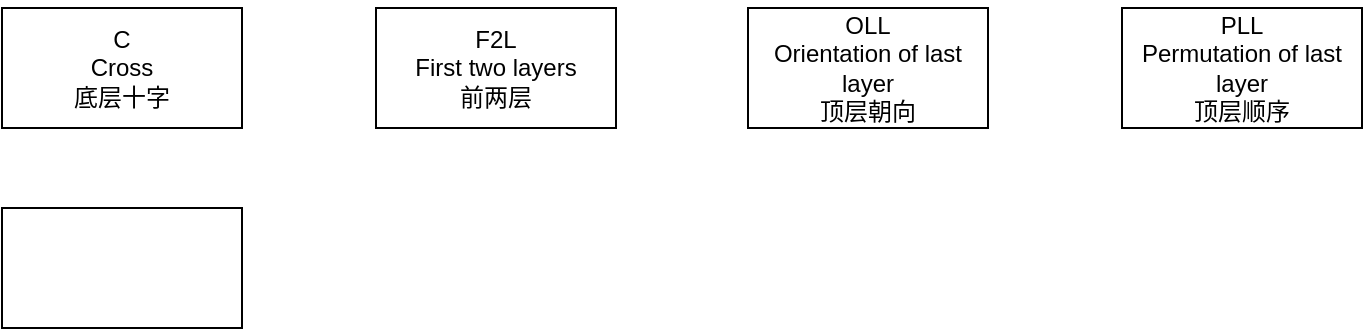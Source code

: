 <mxfile version="24.7.17">
  <diagram name="第 1 页" id="qbaZoFIAaxUXQSAvVybF">
    <mxGraphModel dx="967" dy="542" grid="1" gridSize="10" guides="1" tooltips="1" connect="1" arrows="1" fold="1" page="1" pageScale="1" pageWidth="827" pageHeight="1169" math="0" shadow="0">
      <root>
        <mxCell id="0" />
        <mxCell id="1" parent="0" />
        <mxCell id="U-DEJ9VqRbcO6eVQU_MJ-2" value="C &lt;br&gt;Cross &lt;br&gt;底层十字" style="rounded=0;whiteSpace=wrap;html=1;" vertex="1" parent="1">
          <mxGeometry x="70" y="120" width="120" height="60" as="geometry" />
        </mxCell>
        <mxCell id="U-DEJ9VqRbcO6eVQU_MJ-3" value="&lt;p&gt;F2L &lt;br&gt;First two layers &lt;br&gt;前两层&lt;/p&gt;" style="rounded=0;whiteSpace=wrap;html=1;" vertex="1" parent="1">
          <mxGeometry x="257" y="120" width="120" height="60" as="geometry" />
        </mxCell>
        <mxCell id="U-DEJ9VqRbcO6eVQU_MJ-4" value="OLL&lt;br&gt;Orientation of last layer&lt;br&gt;顶层朝向" style="rounded=0;whiteSpace=wrap;html=1;" vertex="1" parent="1">
          <mxGeometry x="443" y="120" width="120" height="60" as="geometry" />
        </mxCell>
        <mxCell id="U-DEJ9VqRbcO6eVQU_MJ-5" value="PLL&lt;br&gt;Permutation of last layer&lt;br&gt;顶层顺序" style="rounded=0;whiteSpace=wrap;html=1;" vertex="1" parent="1">
          <mxGeometry x="630" y="120" width="120" height="60" as="geometry" />
        </mxCell>
        <mxCell id="U-DEJ9VqRbcO6eVQU_MJ-6" value="" style="rounded=0;whiteSpace=wrap;html=1;" vertex="1" parent="1">
          <mxGeometry x="70" y="220" width="120" height="60" as="geometry" />
        </mxCell>
      </root>
    </mxGraphModel>
  </diagram>
</mxfile>

